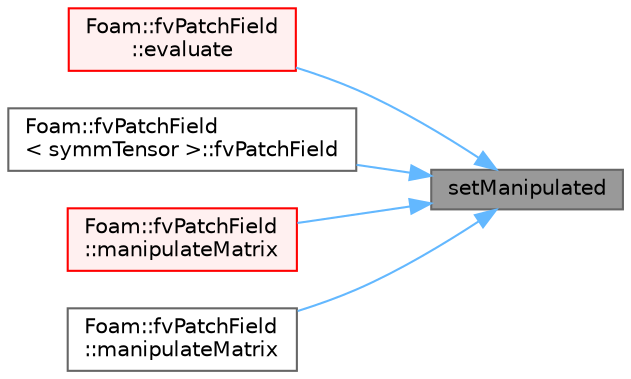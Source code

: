 digraph "setManipulated"
{
 // LATEX_PDF_SIZE
  bgcolor="transparent";
  edge [fontname=Helvetica,fontsize=10,labelfontname=Helvetica,labelfontsize=10];
  node [fontname=Helvetica,fontsize=10,shape=box,height=0.2,width=0.4];
  rankdir="RL";
  Node1 [id="Node000001",label="setManipulated",height=0.2,width=0.4,color="gray40", fillcolor="grey60", style="filled", fontcolor="black",tooltip=" "];
  Node1 -> Node2 [id="edge1_Node000001_Node000002",dir="back",color="steelblue1",style="solid",tooltip=" "];
  Node2 [id="Node000002",label="Foam::fvPatchField\l::evaluate",height=0.2,width=0.4,color="red", fillcolor="#FFF0F0", style="filled",URL="$classFoam_1_1fvPatchField.html#a1a4ebfb8aa4dc581e54081a12bfbd0d3",tooltip=" "];
  Node1 -> Node44 [id="edge2_Node000001_Node000044",dir="back",color="steelblue1",style="solid",tooltip=" "];
  Node44 [id="Node000044",label="Foam::fvPatchField\l\< symmTensor \>::fvPatchField",height=0.2,width=0.4,color="grey40", fillcolor="white", style="filled",URL="$classFoam_1_1fvPatchField.html#af9f99709a1cb4854ac4bd4ea8b02f83c",tooltip=" "];
  Node1 -> Node45 [id="edge3_Node000001_Node000045",dir="back",color="steelblue1",style="solid",tooltip=" "];
  Node45 [id="Node000045",label="Foam::fvPatchField\l::manipulateMatrix",height=0.2,width=0.4,color="red", fillcolor="#FFF0F0", style="filled",URL="$classFoam_1_1fvPatchField.html#a918a7a9b6883ae2da430decb238332e0",tooltip=" "];
  Node1 -> Node52 [id="edge4_Node000001_Node000052",dir="back",color="steelblue1",style="solid",tooltip=" "];
  Node52 [id="Node000052",label="Foam::fvPatchField\l::manipulateMatrix",height=0.2,width=0.4,color="grey40", fillcolor="white", style="filled",URL="$classFoam_1_1fvPatchField.html#af912147e36cbac3e6aa36ac43e4660e1",tooltip=" "];
}

